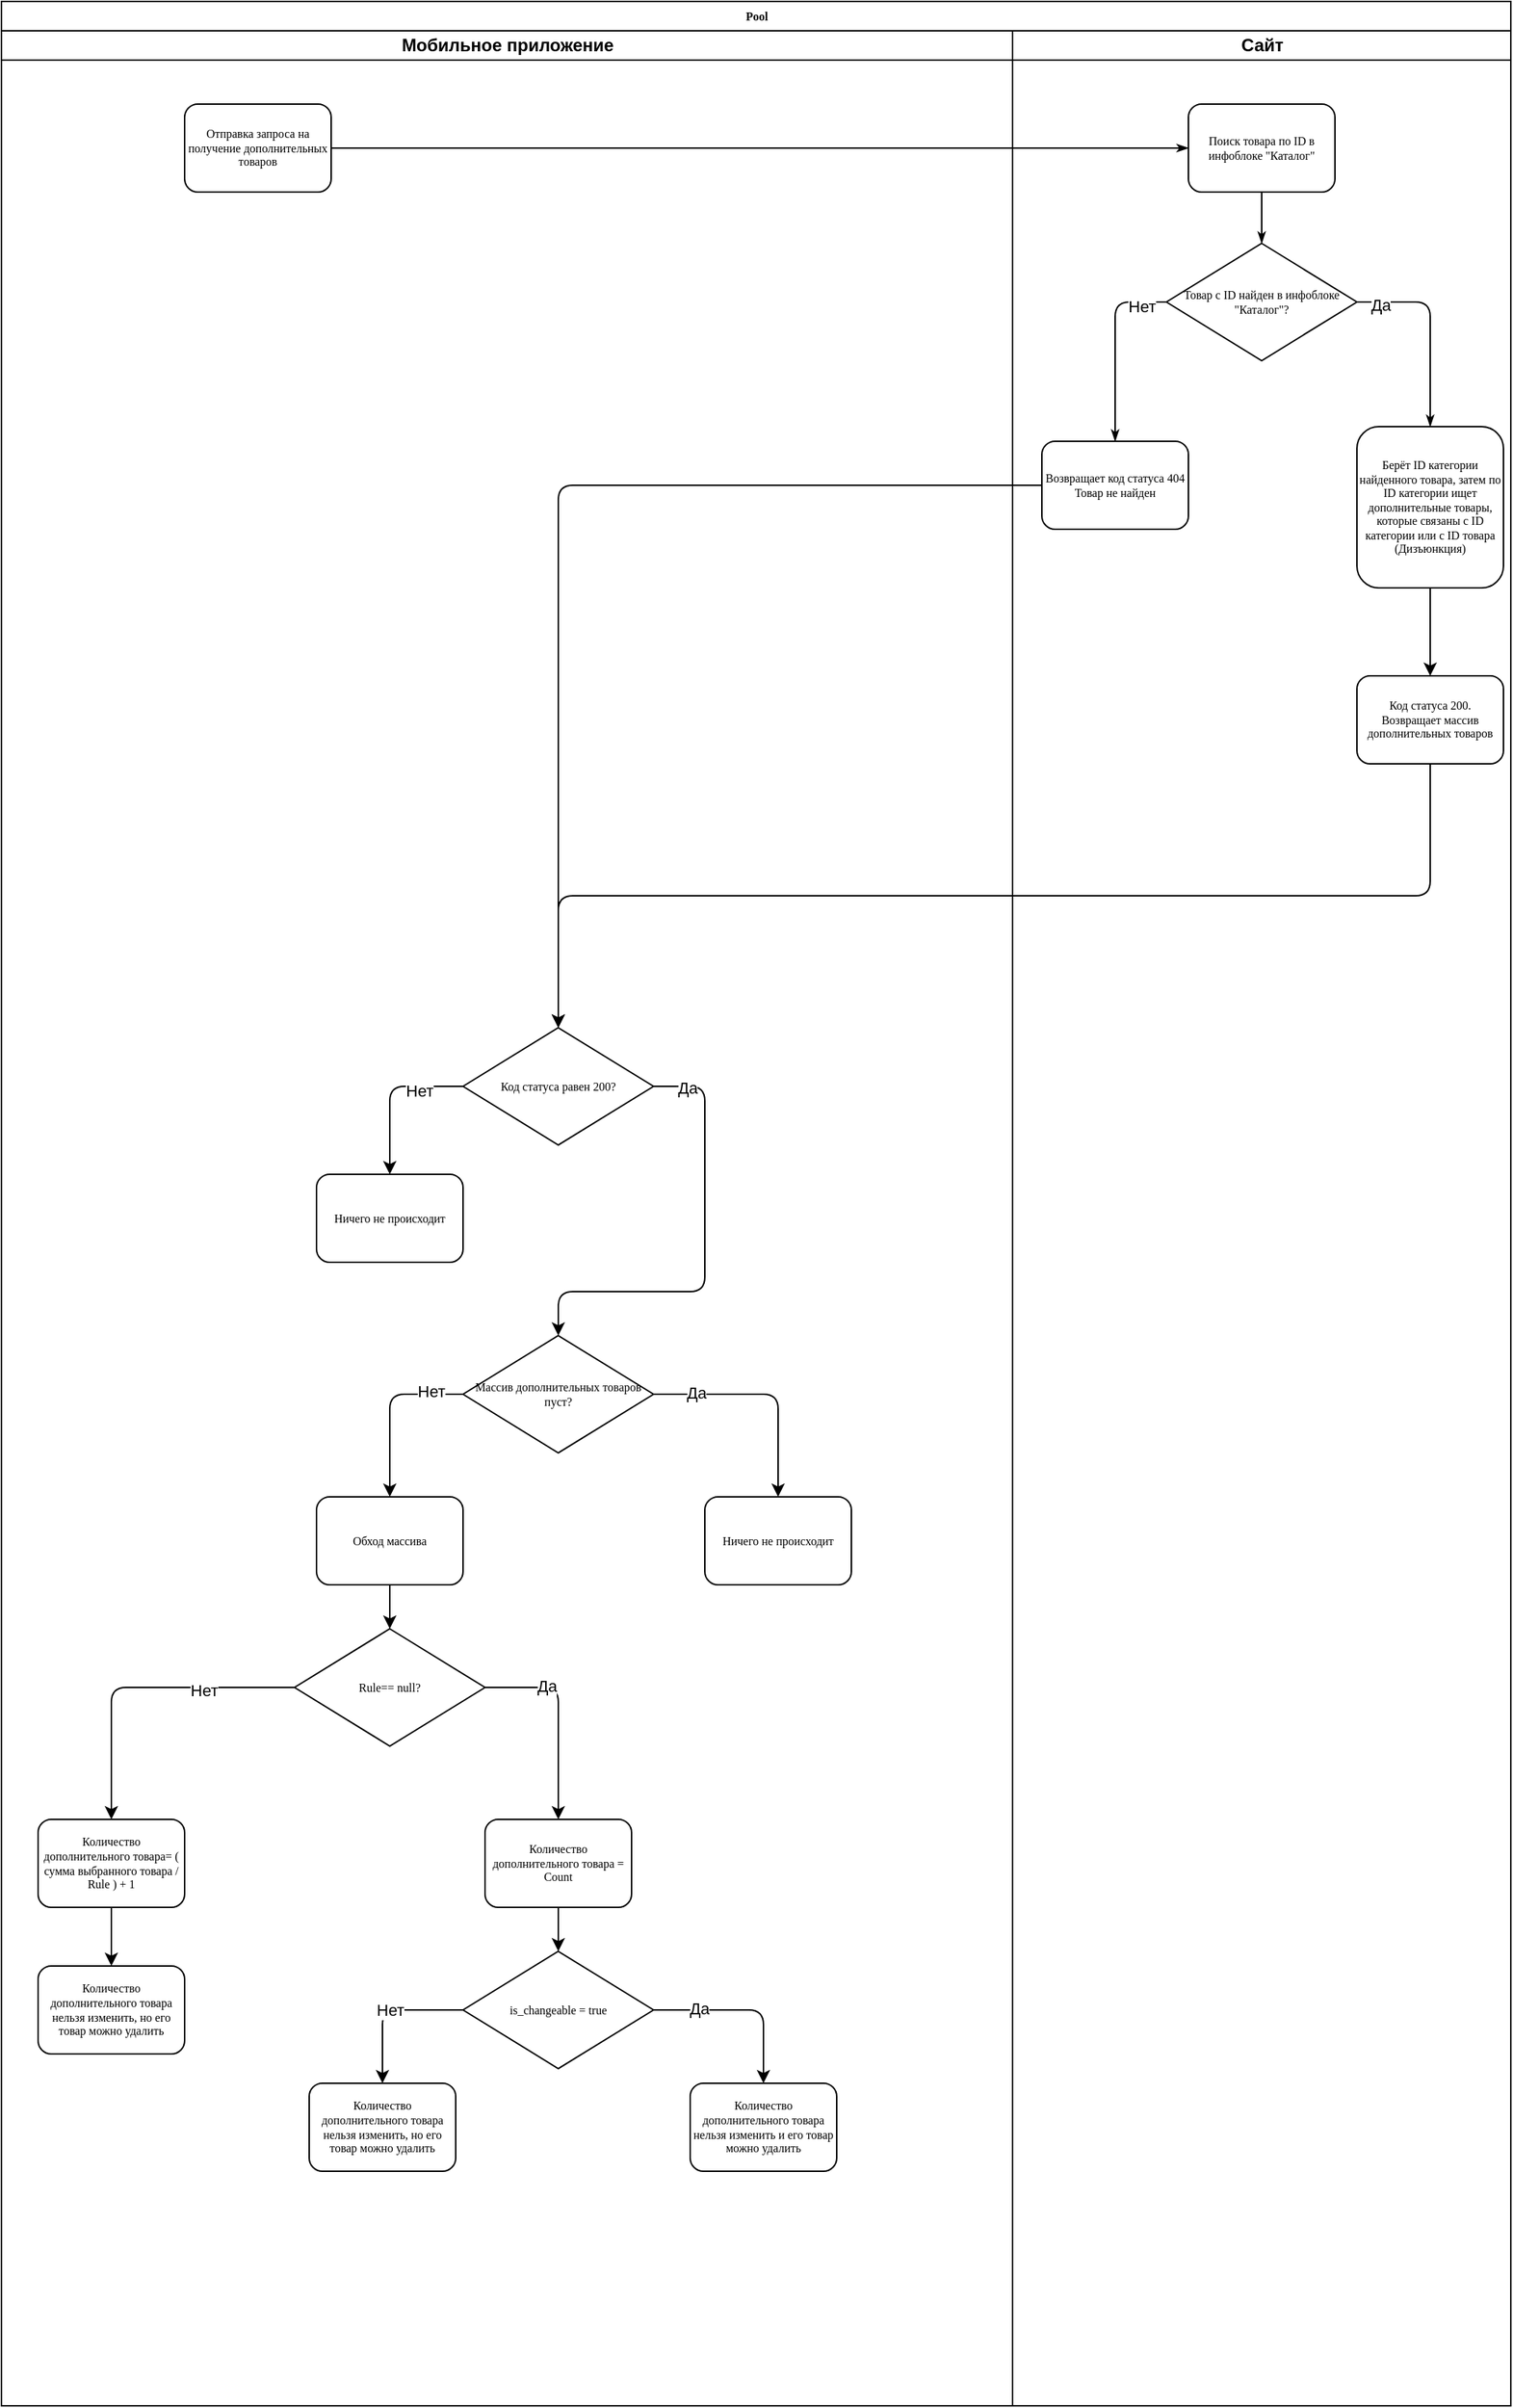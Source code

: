 <mxfile version="23.1.0" type="github">
  <diagram name="Page-1" id="74e2e168-ea6b-b213-b513-2b3c1d86103e">
    <mxGraphModel dx="3585" dy="1978" grid="1" gridSize="10" guides="1" tooltips="1" connect="1" arrows="1" fold="1" page="1" pageScale="1" pageWidth="1100" pageHeight="850" background="none" math="0" shadow="0">
      <root>
        <mxCell id="0" />
        <mxCell id="1" parent="0" />
        <mxCell id="GsoH_Ysb4_6pyR6LM8pK-1" value="Pool" style="swimlane;html=1;childLayout=stackLayout;startSize=20;rounded=0;shadow=0;labelBackgroundColor=none;strokeWidth=1;fontFamily=Verdana;fontSize=8;align=center;" vertex="1" parent="1">
          <mxGeometry x="70" y="40" width="1030" height="1640" as="geometry" />
        </mxCell>
        <mxCell id="GsoH_Ysb4_6pyR6LM8pK-2" style="edgeStyle=orthogonalEdgeStyle;rounded=1;html=1;labelBackgroundColor=none;startArrow=none;startFill=0;startSize=5;endArrow=classicThin;endFill=1;endSize=5;jettySize=auto;orthogonalLoop=1;strokeWidth=1;fontFamily=Verdana;fontSize=8" edge="1" parent="GsoH_Ysb4_6pyR6LM8pK-1" source="GsoH_Ysb4_6pyR6LM8pK-7" target="GsoH_Ysb4_6pyR6LM8pK-43">
          <mxGeometry relative="1" as="geometry" />
        </mxCell>
        <mxCell id="GsoH_Ysb4_6pyR6LM8pK-3" style="edgeStyle=orthogonalEdgeStyle;rounded=1;html=1;labelBackgroundColor=none;startArrow=none;startFill=0;startSize=5;endArrow=classicThin;endFill=1;endSize=5;jettySize=auto;orthogonalLoop=1;strokeWidth=1;fontFamily=Verdana;fontSize=8" edge="1" parent="GsoH_Ysb4_6pyR6LM8pK-1">
          <mxGeometry relative="1" as="geometry">
            <mxPoint x="1150" y="690" as="sourcePoint" />
          </mxGeometry>
        </mxCell>
        <mxCell id="GsoH_Ysb4_6pyR6LM8pK-4" style="edgeStyle=orthogonalEdgeStyle;rounded=1;html=1;labelBackgroundColor=none;startArrow=none;startFill=0;startSize=5;endArrow=classicThin;endFill=1;endSize=5;jettySize=auto;orthogonalLoop=1;strokeWidth=1;fontFamily=Verdana;fontSize=8" edge="1" parent="GsoH_Ysb4_6pyR6LM8pK-1">
          <mxGeometry relative="1" as="geometry">
            <mxPoint x="1270" y="660" as="sourcePoint" />
          </mxGeometry>
        </mxCell>
        <mxCell id="GsoH_Ysb4_6pyR6LM8pK-5" style="edgeStyle=orthogonalEdgeStyle;rounded=1;html=1;labelBackgroundColor=none;startArrow=none;startFill=0;startSize=5;endArrow=classicThin;endFill=1;endSize=5;jettySize=auto;orthogonalLoop=1;strokeColor=#000000;strokeWidth=1;fontFamily=Verdana;fontSize=8;fontColor=#000000;" edge="1" parent="GsoH_Ysb4_6pyR6LM8pK-1">
          <mxGeometry relative="1" as="geometry">
            <mxPoint x="1160" y="610" as="targetPoint" />
          </mxGeometry>
        </mxCell>
        <mxCell id="GsoH_Ysb4_6pyR6LM8pK-6" value="Мобильное приложение" style="swimlane;html=1;startSize=20;" vertex="1" parent="GsoH_Ysb4_6pyR6LM8pK-1">
          <mxGeometry y="20" width="690" height="1620" as="geometry" />
        </mxCell>
        <mxCell id="GsoH_Ysb4_6pyR6LM8pK-7" value="Отправка запроса на получение дополнительных товаров" style="rounded=1;whiteSpace=wrap;html=1;shadow=0;labelBackgroundColor=none;strokeWidth=1;fontFamily=Verdana;fontSize=8;align=center;" vertex="1" parent="GsoH_Ysb4_6pyR6LM8pK-6">
          <mxGeometry x="125" y="50" width="100" height="60" as="geometry" />
        </mxCell>
        <mxCell id="GsoH_Ysb4_6pyR6LM8pK-8" value="Код статуса равен 200?" style="rhombus;whiteSpace=wrap;html=1;rounded=0;shadow=0;labelBackgroundColor=none;strokeWidth=1;fontFamily=Verdana;fontSize=8;align=center;" vertex="1" parent="GsoH_Ysb4_6pyR6LM8pK-6">
          <mxGeometry x="315" y="680" width="130" height="80" as="geometry" />
        </mxCell>
        <mxCell id="GsoH_Ysb4_6pyR6LM8pK-9" value="" style="endArrow=classic;html=1;rounded=1;exitX=1;exitY=0.5;exitDx=0;exitDy=0;entryX=0.5;entryY=0;entryDx=0;entryDy=0;edgeStyle=orthogonalEdgeStyle;curved=0;" edge="1" parent="GsoH_Ysb4_6pyR6LM8pK-6" source="GsoH_Ysb4_6pyR6LM8pK-8" target="GsoH_Ysb4_6pyR6LM8pK-14">
          <mxGeometry width="50" height="50" relative="1" as="geometry">
            <mxPoint x="260" y="730" as="sourcePoint" />
            <mxPoint x="290" y="780" as="targetPoint" />
            <Array as="points">
              <mxPoint x="480" y="720" />
              <mxPoint x="480" y="860" />
              <mxPoint x="380" y="860" />
            </Array>
          </mxGeometry>
        </mxCell>
        <mxCell id="GsoH_Ysb4_6pyR6LM8pK-10" value="Да" style="edgeLabel;html=1;align=center;verticalAlign=middle;resizable=0;points=[];" vertex="1" connectable="0" parent="GsoH_Ysb4_6pyR6LM8pK-9">
          <mxGeometry x="-0.852" y="-1" relative="1" as="geometry">
            <mxPoint as="offset" />
          </mxGeometry>
        </mxCell>
        <mxCell id="GsoH_Ysb4_6pyR6LM8pK-11" value="Ничего не происходит" style="rounded=1;whiteSpace=wrap;html=1;shadow=0;labelBackgroundColor=none;strokeWidth=1;fontFamily=Verdana;fontSize=8;align=center;" vertex="1" parent="GsoH_Ysb4_6pyR6LM8pK-6">
          <mxGeometry x="215" y="780" width="100" height="60" as="geometry" />
        </mxCell>
        <mxCell id="GsoH_Ysb4_6pyR6LM8pK-12" value="" style="endArrow=classic;html=1;rounded=1;exitX=0;exitY=0.5;exitDx=0;exitDy=0;entryX=0.5;entryY=0;entryDx=0;entryDy=0;edgeStyle=orthogonalEdgeStyle;" edge="1" parent="GsoH_Ysb4_6pyR6LM8pK-6" source="GsoH_Ysb4_6pyR6LM8pK-8" target="GsoH_Ysb4_6pyR6LM8pK-11">
          <mxGeometry width="50" height="50" relative="1" as="geometry">
            <mxPoint x="60" y="690" as="sourcePoint" />
            <mxPoint x="110" y="640" as="targetPoint" />
          </mxGeometry>
        </mxCell>
        <mxCell id="GsoH_Ysb4_6pyR6LM8pK-13" value="Нет" style="edgeLabel;html=1;align=center;verticalAlign=middle;resizable=0;points=[];" vertex="1" connectable="0" parent="GsoH_Ysb4_6pyR6LM8pK-12">
          <mxGeometry x="-0.459" y="3" relative="1" as="geometry">
            <mxPoint as="offset" />
          </mxGeometry>
        </mxCell>
        <mxCell id="GsoH_Ysb4_6pyR6LM8pK-14" value="Массив дополнительных товаров пуст?" style="rhombus;whiteSpace=wrap;html=1;rounded=0;shadow=0;labelBackgroundColor=none;strokeWidth=1;fontFamily=Verdana;fontSize=8;align=center;" vertex="1" parent="GsoH_Ysb4_6pyR6LM8pK-6">
          <mxGeometry x="315" y="890" width="130" height="80" as="geometry" />
        </mxCell>
        <mxCell id="GsoH_Ysb4_6pyR6LM8pK-15" value="Ничего не происходит" style="rounded=1;whiteSpace=wrap;html=1;shadow=0;labelBackgroundColor=none;strokeWidth=1;fontFamily=Verdana;fontSize=8;align=center;" vertex="1" parent="GsoH_Ysb4_6pyR6LM8pK-6">
          <mxGeometry x="480" y="1000" width="100" height="60" as="geometry" />
        </mxCell>
        <mxCell id="GsoH_Ysb4_6pyR6LM8pK-16" value="" style="endArrow=classic;html=1;rounded=1;exitX=1;exitY=0.5;exitDx=0;exitDy=0;entryX=0.5;entryY=0;entryDx=0;entryDy=0;edgeStyle=orthogonalEdgeStyle;curved=0;" edge="1" parent="GsoH_Ysb4_6pyR6LM8pK-6" source="GsoH_Ysb4_6pyR6LM8pK-14" target="GsoH_Ysb4_6pyR6LM8pK-15">
          <mxGeometry width="50" height="50" relative="1" as="geometry">
            <mxPoint x="70" y="1040" as="sourcePoint" />
            <mxPoint x="120" y="990" as="targetPoint" />
          </mxGeometry>
        </mxCell>
        <mxCell id="GsoH_Ysb4_6pyR6LM8pK-17" value="Да" style="edgeLabel;html=1;align=center;verticalAlign=middle;resizable=0;points=[];" vertex="1" connectable="0" parent="GsoH_Ysb4_6pyR6LM8pK-16">
          <mxGeometry x="-0.623" y="1" relative="1" as="geometry">
            <mxPoint as="offset" />
          </mxGeometry>
        </mxCell>
        <mxCell id="GsoH_Ysb4_6pyR6LM8pK-18" value="" style="endArrow=classic;html=1;rounded=1;exitX=0;exitY=0.5;exitDx=0;exitDy=0;entryX=0.5;entryY=0;entryDx=0;entryDy=0;edgeStyle=orthogonalEdgeStyle;curved=0;" edge="1" parent="GsoH_Ysb4_6pyR6LM8pK-6" source="GsoH_Ysb4_6pyR6LM8pK-14" target="GsoH_Ysb4_6pyR6LM8pK-37">
          <mxGeometry width="50" height="50" relative="1" as="geometry">
            <mxPoint x="50" y="960" as="sourcePoint" />
            <mxPoint x="175" y="1010" as="targetPoint" />
          </mxGeometry>
        </mxCell>
        <mxCell id="GsoH_Ysb4_6pyR6LM8pK-19" value="Нет" style="edgeLabel;html=1;align=center;verticalAlign=middle;resizable=0;points=[];" vertex="1" connectable="0" parent="GsoH_Ysb4_6pyR6LM8pK-18">
          <mxGeometry x="-0.624" y="-2" relative="1" as="geometry">
            <mxPoint as="offset" />
          </mxGeometry>
        </mxCell>
        <mxCell id="GsoH_Ysb4_6pyR6LM8pK-20" value="Rule== null?" style="rhombus;whiteSpace=wrap;html=1;rounded=0;shadow=0;labelBackgroundColor=none;strokeWidth=1;fontFamily=Verdana;fontSize=8;align=center;" vertex="1" parent="GsoH_Ysb4_6pyR6LM8pK-6">
          <mxGeometry x="200" y="1090" width="130" height="80" as="geometry" />
        </mxCell>
        <mxCell id="GsoH_Ysb4_6pyR6LM8pK-21" value="" style="endArrow=classic;html=1;rounded=1;exitX=0;exitY=0.5;exitDx=0;exitDy=0;entryX=0.5;entryY=0;entryDx=0;entryDy=0;edgeStyle=orthogonalEdgeStyle;curved=0;" edge="1" parent="GsoH_Ysb4_6pyR6LM8pK-6" source="GsoH_Ysb4_6pyR6LM8pK-20" target="GsoH_Ysb4_6pyR6LM8pK-25">
          <mxGeometry width="50" height="50" relative="1" as="geometry">
            <mxPoint x="50" y="1170" as="sourcePoint" />
            <mxPoint x="165" y="1180" as="targetPoint" />
          </mxGeometry>
        </mxCell>
        <mxCell id="GsoH_Ysb4_6pyR6LM8pK-22" value="Нет" style="edgeLabel;html=1;align=center;verticalAlign=middle;resizable=0;points=[];" vertex="1" connectable="0" parent="GsoH_Ysb4_6pyR6LM8pK-21">
          <mxGeometry x="-0.422" y="2" relative="1" as="geometry">
            <mxPoint as="offset" />
          </mxGeometry>
        </mxCell>
        <mxCell id="GsoH_Ysb4_6pyR6LM8pK-23" value="" style="endArrow=classic;html=1;rounded=1;exitX=1;exitY=0.5;exitDx=0;exitDy=0;entryX=0.5;entryY=0;entryDx=0;entryDy=0;edgeStyle=orthogonalEdgeStyle;" edge="1" parent="GsoH_Ysb4_6pyR6LM8pK-6" source="GsoH_Ysb4_6pyR6LM8pK-20" target="GsoH_Ysb4_6pyR6LM8pK-28">
          <mxGeometry width="50" height="50" relative="1" as="geometry">
            <mxPoint x="260" y="1160" as="sourcePoint" />
            <mxPoint x="380" y="1210" as="targetPoint" />
          </mxGeometry>
        </mxCell>
        <mxCell id="GsoH_Ysb4_6pyR6LM8pK-24" value="Да" style="edgeLabel;html=1;align=center;verticalAlign=middle;resizable=0;points=[];" vertex="1" connectable="0" parent="GsoH_Ysb4_6pyR6LM8pK-23">
          <mxGeometry x="-0.409" y="1" relative="1" as="geometry">
            <mxPoint as="offset" />
          </mxGeometry>
        </mxCell>
        <mxCell id="GsoH_Ysb4_6pyR6LM8pK-25" value="Количество дополнительного товара= ( сумма выбранного товара / Rule&amp;nbsp;) + 1" style="rounded=1;whiteSpace=wrap;html=1;shadow=0;labelBackgroundColor=none;strokeWidth=1;fontFamily=Verdana;fontSize=8;align=center;" vertex="1" parent="GsoH_Ysb4_6pyR6LM8pK-6">
          <mxGeometry x="25" y="1220" width="100" height="60" as="geometry" />
        </mxCell>
        <mxCell id="GsoH_Ysb4_6pyR6LM8pK-26" value="Количество дополнительного товара нельзя изменить, но его товар можно удалить" style="rounded=1;whiteSpace=wrap;html=1;shadow=0;labelBackgroundColor=none;strokeWidth=1;fontFamily=Verdana;fontSize=8;align=center;" vertex="1" parent="GsoH_Ysb4_6pyR6LM8pK-6">
          <mxGeometry x="25" y="1320" width="100" height="60" as="geometry" />
        </mxCell>
        <mxCell id="GsoH_Ysb4_6pyR6LM8pK-27" value="" style="endArrow=classic;html=1;rounded=0;exitX=0.5;exitY=1;exitDx=0;exitDy=0;entryX=0.5;entryY=0;entryDx=0;entryDy=0;" edge="1" parent="GsoH_Ysb4_6pyR6LM8pK-6" source="GsoH_Ysb4_6pyR6LM8pK-25" target="GsoH_Ysb4_6pyR6LM8pK-26">
          <mxGeometry width="50" height="50" relative="1" as="geometry">
            <mxPoint x="80" y="1340" as="sourcePoint" />
            <mxPoint x="130" y="1290" as="targetPoint" />
          </mxGeometry>
        </mxCell>
        <mxCell id="GsoH_Ysb4_6pyR6LM8pK-28" value="Количество дополнительного товара = Count" style="rounded=1;whiteSpace=wrap;html=1;shadow=0;labelBackgroundColor=none;strokeWidth=1;fontFamily=Verdana;fontSize=8;align=center;" vertex="1" parent="GsoH_Ysb4_6pyR6LM8pK-6">
          <mxGeometry x="330" y="1220" width="100" height="60" as="geometry" />
        </mxCell>
        <mxCell id="GsoH_Ysb4_6pyR6LM8pK-29" value="is_changeable = true" style="rhombus;whiteSpace=wrap;html=1;rounded=0;shadow=0;labelBackgroundColor=none;strokeWidth=1;fontFamily=Verdana;fontSize=8;align=center;" vertex="1" parent="GsoH_Ysb4_6pyR6LM8pK-6">
          <mxGeometry x="315" y="1310" width="130" height="80" as="geometry" />
        </mxCell>
        <mxCell id="GsoH_Ysb4_6pyR6LM8pK-30" value="Количество дополнительного товара нельзя изменить, но его товар можно удалить" style="rounded=1;whiteSpace=wrap;html=1;shadow=0;labelBackgroundColor=none;strokeWidth=1;fontFamily=Verdana;fontSize=8;align=center;" vertex="1" parent="GsoH_Ysb4_6pyR6LM8pK-6">
          <mxGeometry x="210" y="1400" width="100" height="60" as="geometry" />
        </mxCell>
        <mxCell id="GsoH_Ysb4_6pyR6LM8pK-31" value="" style="endArrow=classic;html=1;rounded=1;exitX=0;exitY=0.5;exitDx=0;exitDy=0;entryX=0.5;entryY=0;entryDx=0;entryDy=0;edgeStyle=orthogonalEdgeStyle;" edge="1" parent="GsoH_Ysb4_6pyR6LM8pK-6" source="GsoH_Ysb4_6pyR6LM8pK-29" target="GsoH_Ysb4_6pyR6LM8pK-30">
          <mxGeometry width="50" height="50" relative="1" as="geometry">
            <mxPoint x="250" y="1380" as="sourcePoint" />
            <mxPoint x="300" y="1330" as="targetPoint" />
          </mxGeometry>
        </mxCell>
        <mxCell id="GsoH_Ysb4_6pyR6LM8pK-32" value="Нет" style="edgeLabel;html=1;align=center;verticalAlign=middle;resizable=0;points=[];" vertex="1" connectable="0" parent="GsoH_Ysb4_6pyR6LM8pK-31">
          <mxGeometry x="-0.052" relative="1" as="geometry">
            <mxPoint as="offset" />
          </mxGeometry>
        </mxCell>
        <mxCell id="GsoH_Ysb4_6pyR6LM8pK-33" value="" style="endArrow=classic;html=1;rounded=0;exitX=0.5;exitY=1;exitDx=0;exitDy=0;entryX=0.5;entryY=0;entryDx=0;entryDy=0;" edge="1" parent="GsoH_Ysb4_6pyR6LM8pK-6" source="GsoH_Ysb4_6pyR6LM8pK-28" target="GsoH_Ysb4_6pyR6LM8pK-29">
          <mxGeometry width="50" height="50" relative="1" as="geometry">
            <mxPoint x="280" y="1370" as="sourcePoint" />
            <mxPoint x="330" y="1320" as="targetPoint" />
          </mxGeometry>
        </mxCell>
        <mxCell id="GsoH_Ysb4_6pyR6LM8pK-34" value="Количество дополнительного товара нельзя изменить и его товар можно удалить" style="rounded=1;whiteSpace=wrap;html=1;shadow=0;labelBackgroundColor=none;strokeWidth=1;fontFamily=Verdana;fontSize=8;align=center;" vertex="1" parent="GsoH_Ysb4_6pyR6LM8pK-6">
          <mxGeometry x="470" y="1400" width="100" height="60" as="geometry" />
        </mxCell>
        <mxCell id="GsoH_Ysb4_6pyR6LM8pK-35" value="" style="endArrow=classic;html=1;rounded=1;exitX=1;exitY=0.5;exitDx=0;exitDy=0;entryX=0.5;entryY=0;entryDx=0;entryDy=0;edgeStyle=orthogonalEdgeStyle;" edge="1" parent="GsoH_Ysb4_6pyR6LM8pK-6" source="GsoH_Ysb4_6pyR6LM8pK-29" target="GsoH_Ysb4_6pyR6LM8pK-34">
          <mxGeometry width="50" height="50" relative="1" as="geometry">
            <mxPoint x="470" y="1380" as="sourcePoint" />
            <mxPoint x="520" y="1330" as="targetPoint" />
          </mxGeometry>
        </mxCell>
        <mxCell id="GsoH_Ysb4_6pyR6LM8pK-36" value="Да" style="edgeLabel;html=1;align=center;verticalAlign=middle;resizable=0;points=[];" vertex="1" connectable="0" parent="GsoH_Ysb4_6pyR6LM8pK-35">
          <mxGeometry x="-0.508" y="1" relative="1" as="geometry">
            <mxPoint as="offset" />
          </mxGeometry>
        </mxCell>
        <mxCell id="GsoH_Ysb4_6pyR6LM8pK-37" value="Обход массива" style="rounded=1;whiteSpace=wrap;html=1;shadow=0;labelBackgroundColor=none;strokeWidth=1;fontFamily=Verdana;fontSize=8;align=center;" vertex="1" parent="GsoH_Ysb4_6pyR6LM8pK-6">
          <mxGeometry x="215" y="1000" width="100" height="60" as="geometry" />
        </mxCell>
        <mxCell id="GsoH_Ysb4_6pyR6LM8pK-38" value="" style="endArrow=classic;html=1;rounded=0;exitX=0.5;exitY=1;exitDx=0;exitDy=0;entryX=0.5;entryY=0;entryDx=0;entryDy=0;" edge="1" parent="GsoH_Ysb4_6pyR6LM8pK-6" source="GsoH_Ysb4_6pyR6LM8pK-37" target="GsoH_Ysb4_6pyR6LM8pK-20">
          <mxGeometry width="50" height="50" relative="1" as="geometry">
            <mxPoint x="280" y="1170" as="sourcePoint" />
            <mxPoint x="330" y="1120" as="targetPoint" />
          </mxGeometry>
        </mxCell>
        <mxCell id="GsoH_Ysb4_6pyR6LM8pK-39" value="" style="swimlane;html=1;startSize=20;" vertex="1" parent="GsoH_Ysb4_6pyR6LM8pK-1">
          <mxGeometry x="690" y="20" height="1620" as="geometry" />
        </mxCell>
        <mxCell id="GsoH_Ysb4_6pyR6LM8pK-40" value="Сайт" style="swimlane;html=1;startSize=20;" vertex="1" parent="GsoH_Ysb4_6pyR6LM8pK-1">
          <mxGeometry x="690" y="20" width="340" height="1620" as="geometry" />
        </mxCell>
        <mxCell id="GsoH_Ysb4_6pyR6LM8pK-41" value="Товар с ID найден в инфоблоке &quot;Каталог&quot;?" style="rhombus;whiteSpace=wrap;html=1;rounded=0;shadow=0;labelBackgroundColor=none;strokeWidth=1;fontFamily=Verdana;fontSize=8;align=center;" vertex="1" parent="GsoH_Ysb4_6pyR6LM8pK-40">
          <mxGeometry x="105" y="145" width="130" height="80" as="geometry" />
        </mxCell>
        <mxCell id="GsoH_Ysb4_6pyR6LM8pK-42" style="edgeStyle=orthogonalEdgeStyle;rounded=1;html=1;labelBackgroundColor=none;startArrow=none;startFill=0;startSize=5;endArrow=classicThin;endFill=1;endSize=5;jettySize=auto;orthogonalLoop=1;strokeWidth=1;fontFamily=Verdana;fontSize=8;exitX=0.5;exitY=1;exitDx=0;exitDy=0;" edge="1" parent="GsoH_Ysb4_6pyR6LM8pK-40" source="GsoH_Ysb4_6pyR6LM8pK-43" target="GsoH_Ysb4_6pyR6LM8pK-41">
          <mxGeometry relative="1" as="geometry">
            <mxPoint x="170" y="120" as="sourcePoint" />
          </mxGeometry>
        </mxCell>
        <mxCell id="GsoH_Ysb4_6pyR6LM8pK-43" value="Поиск товара по ID в инфоблоке &quot;Каталог&quot;" style="rounded=1;whiteSpace=wrap;html=1;shadow=0;labelBackgroundColor=none;strokeWidth=1;fontFamily=Verdana;fontSize=8;align=center;" vertex="1" parent="GsoH_Ysb4_6pyR6LM8pK-40">
          <mxGeometry x="120" y="50" width="100" height="60" as="geometry" />
        </mxCell>
        <mxCell id="GsoH_Ysb4_6pyR6LM8pK-44" value="Возвращает код статуса 404 Товар не найден" style="rounded=1;whiteSpace=wrap;html=1;shadow=0;labelBackgroundColor=none;strokeWidth=1;fontFamily=Verdana;fontSize=8;align=center;" vertex="1" parent="GsoH_Ysb4_6pyR6LM8pK-40">
          <mxGeometry x="20" y="280" width="100" height="60" as="geometry" />
        </mxCell>
        <mxCell id="GsoH_Ysb4_6pyR6LM8pK-45" style="edgeStyle=orthogonalEdgeStyle;rounded=1;html=1;labelBackgroundColor=none;startArrow=none;startFill=0;startSize=5;endArrow=classicThin;endFill=1;endSize=5;jettySize=auto;orthogonalLoop=1;strokeWidth=1;fontFamily=Verdana;fontSize=8;exitX=0;exitY=0.5;exitDx=0;exitDy=0;entryX=0.5;entryY=0;entryDx=0;entryDy=0;" edge="1" parent="GsoH_Ysb4_6pyR6LM8pK-40" source="GsoH_Ysb4_6pyR6LM8pK-41" target="GsoH_Ysb4_6pyR6LM8pK-44">
          <mxGeometry relative="1" as="geometry">
            <mxPoint x="30" y="185" as="targetPoint" />
          </mxGeometry>
        </mxCell>
        <mxCell id="GsoH_Ysb4_6pyR6LM8pK-46" value="Нет" style="edgeLabel;html=1;align=center;verticalAlign=middle;resizable=0;points=[];" vertex="1" connectable="0" parent="GsoH_Ysb4_6pyR6LM8pK-45">
          <mxGeometry x="-0.742" y="3" relative="1" as="geometry">
            <mxPoint as="offset" />
          </mxGeometry>
        </mxCell>
        <mxCell id="GsoH_Ysb4_6pyR6LM8pK-47" value="Берёт ID категории найденного товара, затем по ID категории ищет дополнительные товары, которые связаны с ID категории или с ID товара (Дизъюнкция)" style="rounded=1;whiteSpace=wrap;html=1;shadow=0;labelBackgroundColor=none;strokeWidth=1;fontFamily=Verdana;fontSize=8;align=center;" vertex="1" parent="GsoH_Ysb4_6pyR6LM8pK-40">
          <mxGeometry x="235" y="270" width="100" height="110" as="geometry" />
        </mxCell>
        <mxCell id="GsoH_Ysb4_6pyR6LM8pK-48" style="edgeStyle=orthogonalEdgeStyle;rounded=1;html=1;labelBackgroundColor=none;startArrow=none;startFill=0;startSize=5;endArrow=classicThin;endFill=1;endSize=5;jettySize=auto;orthogonalLoop=1;strokeWidth=1;fontFamily=Verdana;fontSize=8;exitX=1;exitY=0.5;exitDx=0;exitDy=0;" edge="1" parent="GsoH_Ysb4_6pyR6LM8pK-40" source="GsoH_Ysb4_6pyR6LM8pK-41" target="GsoH_Ysb4_6pyR6LM8pK-47">
          <mxGeometry relative="1" as="geometry" />
        </mxCell>
        <mxCell id="GsoH_Ysb4_6pyR6LM8pK-49" value="Да" style="edgeLabel;html=1;align=center;verticalAlign=middle;resizable=0;points=[];" vertex="1" connectable="0" parent="GsoH_Ysb4_6pyR6LM8pK-48">
          <mxGeometry x="-0.773" y="-2" relative="1" as="geometry">
            <mxPoint as="offset" />
          </mxGeometry>
        </mxCell>
        <mxCell id="GsoH_Ysb4_6pyR6LM8pK-50" value="" style="endArrow=classic;html=1;rounded=1;exitX=0.5;exitY=1;exitDx=0;exitDy=0;entryX=0.5;entryY=0;entryDx=0;entryDy=0;edgeStyle=elbowEdgeStyle;curved=0;" edge="1" parent="GsoH_Ysb4_6pyR6LM8pK-40" source="GsoH_Ysb4_6pyR6LM8pK-47" target="GsoH_Ysb4_6pyR6LM8pK-51">
          <mxGeometry width="50" height="50" relative="1" as="geometry">
            <mxPoint x="140" y="440" as="sourcePoint" />
            <mxPoint x="170" y="420" as="targetPoint" />
            <Array as="points" />
          </mxGeometry>
        </mxCell>
        <mxCell id="GsoH_Ysb4_6pyR6LM8pK-51" value="Код статуса 200. Возвращает массив дополнительных товаров" style="rounded=1;whiteSpace=wrap;html=1;shadow=0;labelBackgroundColor=none;strokeWidth=1;fontFamily=Verdana;fontSize=8;align=center;" vertex="1" parent="GsoH_Ysb4_6pyR6LM8pK-40">
          <mxGeometry x="235" y="440" width="100" height="60" as="geometry" />
        </mxCell>
        <mxCell id="GsoH_Ysb4_6pyR6LM8pK-52" value="" style="endArrow=classic;html=1;rounded=1;exitX=0.5;exitY=1;exitDx=0;exitDy=0;entryX=0.5;entryY=0;entryDx=0;entryDy=0;edgeStyle=orthogonalEdgeStyle;curved=0;" edge="1" parent="GsoH_Ysb4_6pyR6LM8pK-1" source="GsoH_Ysb4_6pyR6LM8pK-51" target="GsoH_Ysb4_6pyR6LM8pK-8">
          <mxGeometry width="50" height="50" relative="1" as="geometry">
            <mxPoint x="760" y="620" as="sourcePoint" />
            <mxPoint x="290" y="620" as="targetPoint" />
          </mxGeometry>
        </mxCell>
        <mxCell id="GsoH_Ysb4_6pyR6LM8pK-53" value="" style="endArrow=classic;html=1;rounded=1;exitX=0;exitY=0.5;exitDx=0;exitDy=0;entryX=0.5;entryY=0;entryDx=0;entryDy=0;edgeStyle=orthogonalEdgeStyle;curved=0;" edge="1" parent="GsoH_Ysb4_6pyR6LM8pK-1" source="GsoH_Ysb4_6pyR6LM8pK-44" target="GsoH_Ysb4_6pyR6LM8pK-8">
          <mxGeometry width="50" height="50" relative="1" as="geometry">
            <mxPoint x="160" y="480" as="sourcePoint" />
            <mxPoint x="210" y="430" as="targetPoint" />
          </mxGeometry>
        </mxCell>
      </root>
    </mxGraphModel>
  </diagram>
</mxfile>

